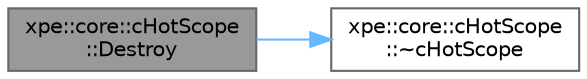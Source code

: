digraph "xpe::core::cHotScope::Destroy"
{
 // LATEX_PDF_SIZE
  bgcolor="transparent";
  edge [fontname=Helvetica,fontsize=10,labelfontname=Helvetica,labelfontsize=10];
  node [fontname=Helvetica,fontsize=10,shape=box,height=0.2,width=0.4];
  rankdir="LR";
  Node1 [id="Node000001",label="xpe::core::cHotScope\l::Destroy",height=0.2,width=0.4,color="gray40", fillcolor="grey60", style="filled", fontcolor="black",tooltip=" "];
  Node1 -> Node2 [id="edge3_Node000001_Node000002",color="steelblue1",style="solid",tooltip=" "];
  Node2 [id="Node000002",label="xpe::core::cHotScope\l::~cHotScope",height=0.2,width=0.4,color="grey40", fillcolor="white", style="filled",URL="$classxpe_1_1core_1_1c_hot_scope.html#af6af2e8c04349254627884ecacb9b02c",tooltip=" "];
}
